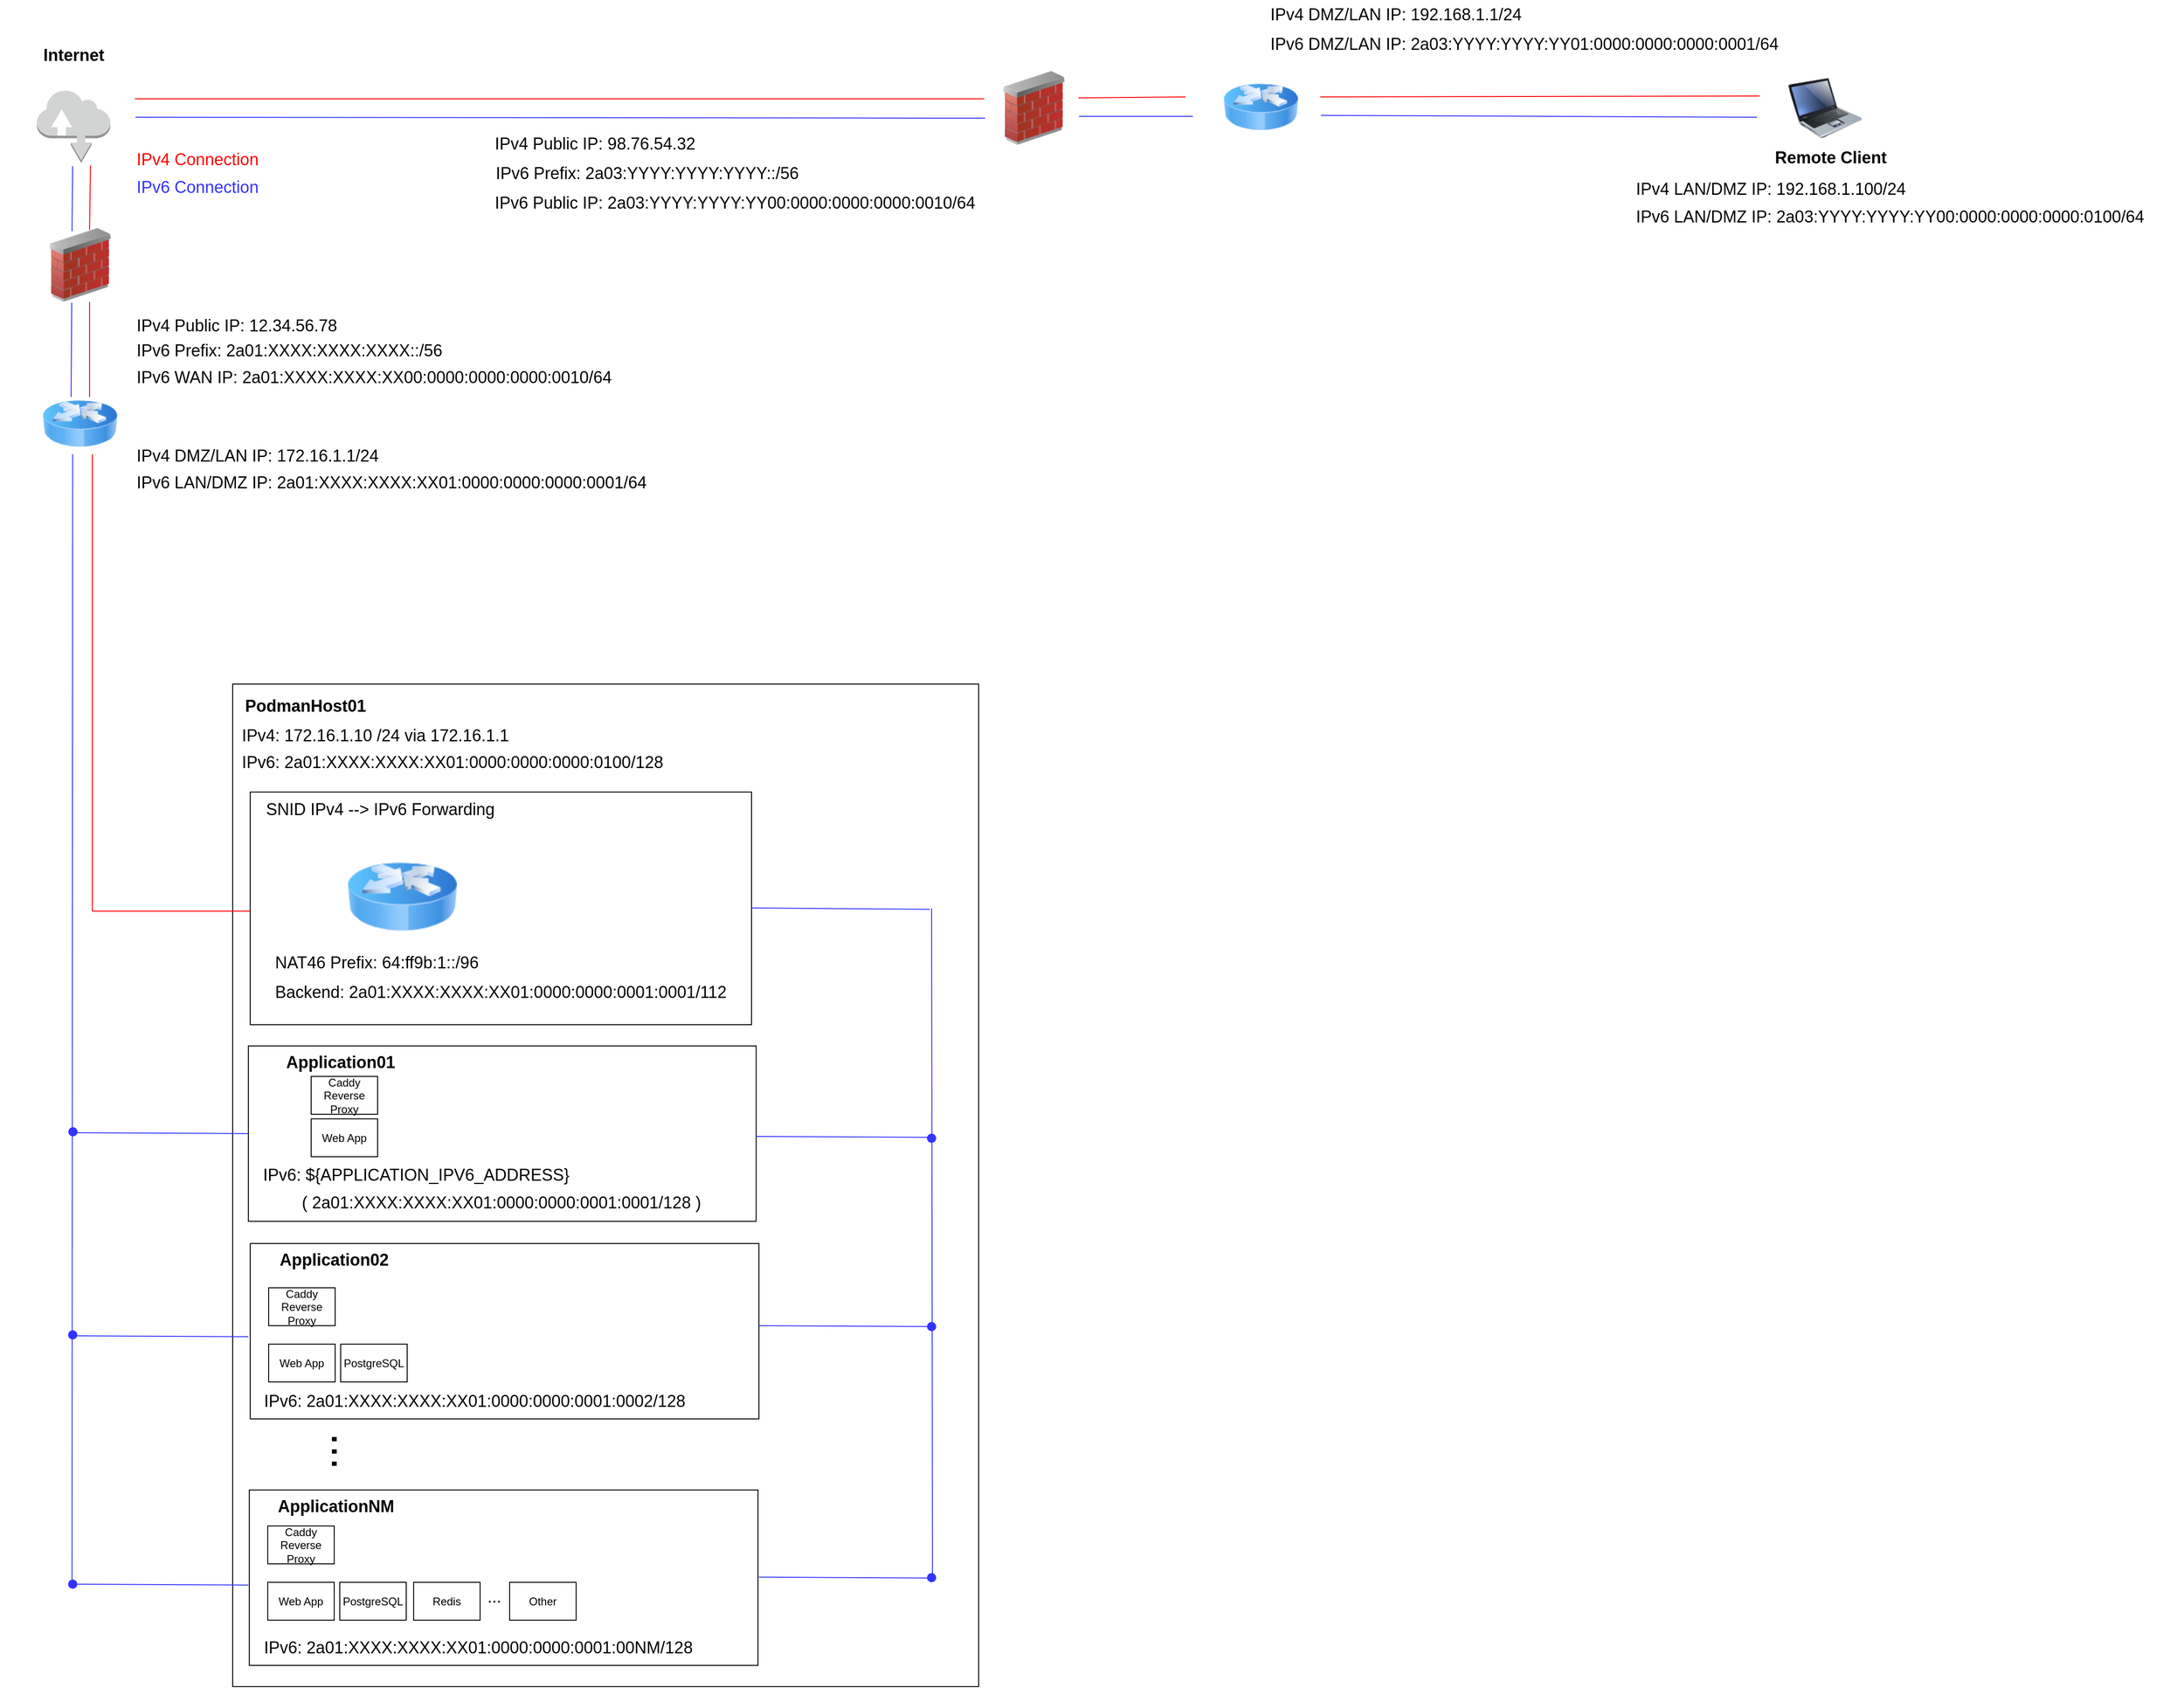 <mxfile version="24.1.0" type="device" pages="2">
  <diagram name="Overview" id="oKqNL2IKdhE9CAWH1NSY">
    <mxGraphModel dx="5150" dy="3755" grid="1" gridSize="10" guides="1" tooltips="1" connect="1" arrows="1" fold="1" page="1" pageScale="1" pageWidth="1169" pageHeight="827" math="0" shadow="0">
      <root>
        <mxCell id="0" />
        <mxCell id="1" parent="0" />
        <mxCell id="ukD8bkUh3ZVpIychYJzi-6" value="" style="rounded=0;whiteSpace=wrap;html=1;" parent="1" vertex="1">
          <mxGeometry x="632" y="-6" width="808" height="1086" as="geometry" />
        </mxCell>
        <mxCell id="ukD8bkUh3ZVpIychYJzi-1" value="" style="rounded=0;whiteSpace=wrap;html=1;" parent="1" vertex="1">
          <mxGeometry x="651" y="600" width="551" height="190" as="geometry" />
        </mxCell>
        <mxCell id="ukD8bkUh3ZVpIychYJzi-2" value="" style="rounded=0;whiteSpace=wrap;html=1;" parent="1" vertex="1">
          <mxGeometry x="649" y="386" width="550" height="190" as="geometry" />
        </mxCell>
        <mxCell id="ukD8bkUh3ZVpIychYJzi-3" value="" style="rounded=0;whiteSpace=wrap;html=1;" parent="1" vertex="1">
          <mxGeometry x="650" y="867" width="551" height="190" as="geometry" />
        </mxCell>
        <mxCell id="ukD8bkUh3ZVpIychYJzi-7" value="PodmanHost01" style="text;html=1;align=center;verticalAlign=middle;whiteSpace=wrap;rounded=0;fontSize=18;fontStyle=1" parent="1" vertex="1">
          <mxGeometry x="632" y="2" width="158" height="32" as="geometry" />
        </mxCell>
        <mxCell id="ukD8bkUh3ZVpIychYJzi-8" value="Application01" style="text;html=1;align=center;verticalAlign=middle;whiteSpace=wrap;rounded=0;fontSize=18;fontStyle=1" parent="1" vertex="1">
          <mxGeometry x="670" y="388" width="158" height="32" as="geometry" />
        </mxCell>
        <mxCell id="ukD8bkUh3ZVpIychYJzi-9" value="Application02" style="text;html=1;align=center;verticalAlign=middle;whiteSpace=wrap;rounded=0;fontSize=18;fontStyle=1" parent="1" vertex="1">
          <mxGeometry x="663" y="602" width="158" height="32" as="geometry" />
        </mxCell>
        <mxCell id="ukD8bkUh3ZVpIychYJzi-10" value="ApplicationNM" style="text;html=1;align=center;verticalAlign=middle;whiteSpace=wrap;rounded=0;fontSize=18;fontStyle=1" parent="1" vertex="1">
          <mxGeometry x="665" y="869" width="158" height="32" as="geometry" />
        </mxCell>
        <mxCell id="ukD8bkUh3ZVpIychYJzi-11" value="Caddy Reverse Proxy" style="rounded=0;whiteSpace=wrap;html=1;" parent="1" vertex="1">
          <mxGeometry x="717" y="419" width="72" height="41" as="geometry" />
        </mxCell>
        <mxCell id="ukD8bkUh3ZVpIychYJzi-12" value="Web App" style="rounded=0;whiteSpace=wrap;html=1;" parent="1" vertex="1">
          <mxGeometry x="717" y="465" width="72" height="41" as="geometry" />
        </mxCell>
        <mxCell id="ukD8bkUh3ZVpIychYJzi-13" value="Caddy Reverse Proxy" style="rounded=0;whiteSpace=wrap;html=1;" parent="1" vertex="1">
          <mxGeometry x="671" y="648" width="72" height="41" as="geometry" />
        </mxCell>
        <mxCell id="ukD8bkUh3ZVpIychYJzi-14" value="Web App" style="rounded=0;whiteSpace=wrap;html=1;" parent="1" vertex="1">
          <mxGeometry x="671" y="709" width="72" height="41" as="geometry" />
        </mxCell>
        <mxCell id="ukD8bkUh3ZVpIychYJzi-15" value="PostgreSQL" style="rounded=0;whiteSpace=wrap;html=1;" parent="1" vertex="1">
          <mxGeometry x="749" y="709" width="72" height="41" as="geometry" />
        </mxCell>
        <mxCell id="ukD8bkUh3ZVpIychYJzi-19" value="" style="rounded=0;whiteSpace=wrap;html=1;" parent="1" vertex="1">
          <mxGeometry x="651" y="111" width="543" height="252" as="geometry" />
        </mxCell>
        <mxCell id="ukD8bkUh3ZVpIychYJzi-18" value="" style="image;html=1;image=img/lib/clip_art/networking/Router_Icon_128x128.png" parent="1" vertex="1">
          <mxGeometry x="756" y="169" width="119" height="111" as="geometry" />
        </mxCell>
        <mxCell id="ukD8bkUh3ZVpIychYJzi-20" value="SNID IPv4 --&amp;gt; IPv6 Forwarding" style="text;html=1;align=center;verticalAlign=middle;whiteSpace=wrap;rounded=0;fontSize=18;" parent="1" vertex="1">
          <mxGeometry x="652" y="115" width="280" height="30" as="geometry" />
        </mxCell>
        <mxCell id="ukD8bkUh3ZVpIychYJzi-21" value="IPv4: 172.16.1.10 /24 via 172.16.1.1" style="text;html=1;align=left;verticalAlign=middle;whiteSpace=wrap;rounded=0;fontSize=18;fontStyle=0" parent="1" vertex="1">
          <mxGeometry x="640" y="34" width="473" height="32" as="geometry" />
        </mxCell>
        <mxCell id="ukD8bkUh3ZVpIychYJzi-22" value="IPv4 Public IP: 12.34.56.78" style="text;html=1;align=left;verticalAlign=middle;whiteSpace=wrap;rounded=0;fontSize=18;fontStyle=0" parent="1" vertex="1">
          <mxGeometry x="526" y="-410" width="383" height="32" as="geometry" />
        </mxCell>
        <mxCell id="ukD8bkUh3ZVpIychYJzi-23" value="" style="image;html=1;image=img/lib/clip_art/networking/Router_Icon_128x128.png" parent="1" vertex="1">
          <mxGeometry x="426" y="-328" width="81" height="80" as="geometry" />
        </mxCell>
        <mxCell id="ukD8bkUh3ZVpIychYJzi-24" value="" style="outlineConnect=0;dashed=0;verticalLabelPosition=bottom;verticalAlign=top;align=center;html=1;shape=mxgraph.aws3.internet;fillColor=#D2D3D3;gradientColor=none;" parent="1" vertex="1">
          <mxGeometry x="420" y="-650" width="79.5" height="79.5" as="geometry" />
        </mxCell>
        <mxCell id="ukD8bkUh3ZVpIychYJzi-28" value="" style="endArrow=none;html=1;rounded=0;entryX=0.5;entryY=0;entryDx=0;entryDy=0;exitX=0.6;exitY=1;exitDx=0;exitDy=0;exitPerimeter=0;strokeColor=#3333FF;" parent="1" edge="1">
          <mxGeometry width="50" height="50" relative="1" as="geometry">
            <mxPoint x="458.7" y="-567" as="sourcePoint" />
            <mxPoint x="458" y="-496.5" as="targetPoint" />
          </mxGeometry>
        </mxCell>
        <mxCell id="ukD8bkUh3ZVpIychYJzi-29" value="IPv4 DMZ/LAN IP: 172.16.1.1/24" style="text;html=1;align=left;verticalAlign=middle;whiteSpace=wrap;rounded=0;fontSize=18;fontStyle=0" parent="1" vertex="1">
          <mxGeometry x="526" y="-269" width="383" height="32" as="geometry" />
        </mxCell>
        <mxCell id="ukD8bkUh3ZVpIychYJzi-30" value="IPv6: 2a01:XXXX:XXXX:XX01:0000:0000:0000:0100/128" style="text;html=1;align=left;verticalAlign=middle;whiteSpace=wrap;rounded=0;fontSize=18;fontStyle=0" parent="1" vertex="1">
          <mxGeometry x="640" y="63" width="473" height="32" as="geometry" />
        </mxCell>
        <mxCell id="ukD8bkUh3ZVpIychYJzi-31" value="IPv6 LAN/DMZ IP: 2a01:XXXX:XXXX:XX01:0000:0000:0000:0001/64" style="text;html=1;align=left;verticalAlign=middle;whiteSpace=wrap;rounded=0;fontSize=18;fontStyle=0" parent="1" vertex="1">
          <mxGeometry x="526" y="-240" width="574" height="32" as="geometry" />
        </mxCell>
        <mxCell id="ukD8bkUh3ZVpIychYJzi-32" value="" style="image;html=1;image=img/lib/clip_art/networking/Firewall_02_128x128.png" parent="1" vertex="1">
          <mxGeometry x="427" y="-500" width="80" height="80" as="geometry" />
        </mxCell>
        <mxCell id="ukD8bkUh3ZVpIychYJzi-33" value="IPv6 Prefix: 2a01:XXXX:XXXX:XXXX::/56" style="text;html=1;align=left;verticalAlign=middle;whiteSpace=wrap;rounded=0;fontSize=18;fontStyle=0" parent="1" vertex="1">
          <mxGeometry x="526" y="-383" width="383" height="32" as="geometry" />
        </mxCell>
        <mxCell id="ukD8bkUh3ZVpIychYJzi-34" value="IPv6 WAN IP: 2a01:XXXX:XXXX:XX00:0000:0000:0000:0010/64" style="text;html=1;align=left;verticalAlign=middle;whiteSpace=wrap;rounded=0;fontSize=18;fontStyle=0" parent="1" vertex="1">
          <mxGeometry x="526" y="-354" width="594" height="32" as="geometry" />
        </mxCell>
        <mxCell id="ukD8bkUh3ZVpIychYJzi-35" value="&amp;nbsp;( 2a01:XXXX:XXXX:XX01:0000:0000:0001:0001/128 )" style="text;html=1;align=left;verticalAlign=middle;whiteSpace=wrap;rounded=0;fontSize=18;fontStyle=0" parent="1" vertex="1">
          <mxGeometry x="700" y="540" width="473" height="32" as="geometry" />
        </mxCell>
        <mxCell id="ukD8bkUh3ZVpIychYJzi-56" value="..." style="text;html=1;align=center;verticalAlign=middle;whiteSpace=wrap;rounded=0;fontSize=48;direction=south;rotation=90;" parent="1" vertex="1">
          <mxGeometry x="756" y="795" height="60" as="geometry" />
        </mxCell>
        <mxCell id="ukD8bkUh3ZVpIychYJzi-57" value="IPv6: 2a01:XXXX:XXXX:XX01:0000:0000:0001:0002/128" style="text;html=1;align=left;verticalAlign=middle;whiteSpace=wrap;rounded=0;fontSize=18;fontStyle=0" parent="1" vertex="1">
          <mxGeometry x="664" y="755" width="473" height="32" as="geometry" />
        </mxCell>
        <mxCell id="ukD8bkUh3ZVpIychYJzi-58" value="IPv6: 2a01:XXXX:XXXX:XX01:0000:0000:0001:00NM/128" style="text;html=1;align=left;verticalAlign=middle;whiteSpace=wrap;rounded=0;fontSize=18;fontStyle=0" parent="1" vertex="1">
          <mxGeometry x="664" y="1022" width="473" height="32" as="geometry" />
        </mxCell>
        <mxCell id="LBH49fOION36RNThnHYK-1" value="Caddy Reverse Proxy" style="rounded=0;whiteSpace=wrap;html=1;" parent="1" vertex="1">
          <mxGeometry x="670" y="906" width="72" height="41" as="geometry" />
        </mxCell>
        <mxCell id="LBH49fOION36RNThnHYK-2" value="Web App" style="rounded=0;whiteSpace=wrap;html=1;" parent="1" vertex="1">
          <mxGeometry x="670" y="967" width="72" height="41" as="geometry" />
        </mxCell>
        <mxCell id="LBH49fOION36RNThnHYK-3" value="PostgreSQL" style="rounded=0;whiteSpace=wrap;html=1;" parent="1" vertex="1">
          <mxGeometry x="748" y="967" width="72" height="41" as="geometry" />
        </mxCell>
        <mxCell id="LBH49fOION36RNThnHYK-4" value="Redis" style="rounded=0;whiteSpace=wrap;html=1;" parent="1" vertex="1">
          <mxGeometry x="828" y="967" width="72" height="41" as="geometry" />
        </mxCell>
        <mxCell id="LBH49fOION36RNThnHYK-5" value="Other" style="rounded=0;whiteSpace=wrap;html=1;" parent="1" vertex="1">
          <mxGeometry x="932" y="967" width="72" height="41" as="geometry" />
        </mxCell>
        <mxCell id="LBH49fOION36RNThnHYK-6" value="..." style="text;html=1;align=left;verticalAlign=middle;whiteSpace=wrap;rounded=0;fontSize=18;fontStyle=0" parent="1" vertex="1">
          <mxGeometry x="906" y="967" width="28" height="32" as="geometry" />
        </mxCell>
        <mxCell id="LBH49fOION36RNThnHYK-7" value="NAT46 Prefix:&amp;nbsp;64:ff9b:1::/96" style="text;html=1;align=left;verticalAlign=middle;whiteSpace=wrap;rounded=0;fontSize=18;fontStyle=0" parent="1" vertex="1">
          <mxGeometry x="676" y="280" width="232" height="32" as="geometry" />
        </mxCell>
        <mxCell id="LBH49fOION36RNThnHYK-8" value="Backend:&amp;nbsp;2a01:XXXX:XXXX:XX01:0000:0000:0001:0001/112" style="text;html=1;align=left;verticalAlign=middle;whiteSpace=wrap;rounded=0;fontSize=18;fontStyle=0" parent="1" vertex="1">
          <mxGeometry x="676" y="312" width="232" height="32" as="geometry" />
        </mxCell>
        <mxCell id="LBH49fOION36RNThnHYK-10" value="IPv4 Connection" style="text;html=1;align=left;verticalAlign=middle;whiteSpace=wrap;rounded=0;fontSize=18;fontStyle=0;fontColor=#FF0000;" parent="1" vertex="1">
          <mxGeometry x="526" y="-590" width="383" height="32" as="geometry" />
        </mxCell>
        <mxCell id="LBH49fOION36RNThnHYK-11" value="IPv6 Connection" style="text;html=1;align=left;verticalAlign=middle;whiteSpace=wrap;rounded=0;fontSize=18;fontStyle=0;fontColor=#3333FF;" parent="1" vertex="1">
          <mxGeometry x="526" y="-560" width="383" height="32" as="geometry" />
        </mxCell>
        <mxCell id="LBH49fOION36RNThnHYK-12" value="" style="endArrow=none;html=1;rounded=0;entryX=0.5;entryY=0;entryDx=0;entryDy=0;exitX=0.6;exitY=1;exitDx=0;exitDy=0;exitPerimeter=0;strokeColor=#FF0000;" parent="1" edge="1">
          <mxGeometry width="50" height="50" relative="1" as="geometry">
            <mxPoint x="478" y="-568" as="sourcePoint" />
            <mxPoint x="477" y="-498" as="targetPoint" />
          </mxGeometry>
        </mxCell>
        <mxCell id="LBH49fOION36RNThnHYK-13" value="" style="endArrow=none;html=1;rounded=0;exitX=0.6;exitY=1;exitDx=0;exitDy=0;exitPerimeter=0;strokeColor=#3333FF;" parent="1" edge="1">
          <mxGeometry width="50" height="50" relative="1" as="geometry">
            <mxPoint x="457.7" y="-419" as="sourcePoint" />
            <mxPoint x="457" y="-317" as="targetPoint" />
          </mxGeometry>
        </mxCell>
        <mxCell id="LBH49fOION36RNThnHYK-14" value="" style="endArrow=none;html=1;rounded=0;exitX=0.6;exitY=1;exitDx=0;exitDy=0;exitPerimeter=0;strokeColor=#FF0000;" parent="1" edge="1">
          <mxGeometry width="50" height="50" relative="1" as="geometry">
            <mxPoint x="477" y="-420" as="sourcePoint" />
            <mxPoint x="477" y="-317" as="targetPoint" />
          </mxGeometry>
        </mxCell>
        <mxCell id="LBH49fOION36RNThnHYK-15" value="" style="endArrow=none;html=1;rounded=0;exitX=0.6;exitY=1;exitDx=0;exitDy=0;exitPerimeter=0;strokeColor=#3333FF;" parent="1" edge="1">
          <mxGeometry width="50" height="50" relative="1" as="geometry">
            <mxPoint x="458.7" y="-255" as="sourcePoint" />
            <mxPoint x="458" y="970" as="targetPoint" />
          </mxGeometry>
        </mxCell>
        <mxCell id="soPqu_y1jMZuwhRrMYeZ-2" value="" style="endArrow=none;html=1;rounded=0;exitX=0.6;exitY=1;exitDx=0;exitDy=0;exitPerimeter=0;strokeColor=#FF0000;" parent="1" edge="1">
          <mxGeometry width="50" height="50" relative="1" as="geometry">
            <mxPoint x="480" y="-255" as="sourcePoint" />
            <mxPoint x="480" y="240" as="targetPoint" />
          </mxGeometry>
        </mxCell>
        <mxCell id="soPqu_y1jMZuwhRrMYeZ-3" value="" style="endArrow=none;html=1;rounded=0;strokeColor=#3333FF;entryX=0;entryY=0.5;entryDx=0;entryDy=0;" parent="1" target="ukD8bkUh3ZVpIychYJzi-2" edge="1">
          <mxGeometry width="50" height="50" relative="1" as="geometry">
            <mxPoint x="460" y="480" as="sourcePoint" />
            <mxPoint x="583.7" y="486" as="targetPoint" />
          </mxGeometry>
        </mxCell>
        <mxCell id="soPqu_y1jMZuwhRrMYeZ-4" value="" style="endArrow=none;html=1;rounded=0;strokeColor=#3333FF;entryX=0;entryY=0.5;entryDx=0;entryDy=0;" parent="1" edge="1">
          <mxGeometry width="50" height="50" relative="1" as="geometry">
            <mxPoint x="460" y="700" as="sourcePoint" />
            <mxPoint x="649" y="701" as="targetPoint" />
          </mxGeometry>
        </mxCell>
        <mxCell id="soPqu_y1jMZuwhRrMYeZ-5" value="" style="endArrow=none;html=1;rounded=0;strokeColor=#3333FF;entryX=0;entryY=0.5;entryDx=0;entryDy=0;" parent="1" edge="1">
          <mxGeometry width="50" height="50" relative="1" as="geometry">
            <mxPoint x="460" y="969" as="sourcePoint" />
            <mxPoint x="649" y="970" as="targetPoint" />
          </mxGeometry>
        </mxCell>
        <mxCell id="soPqu_y1jMZuwhRrMYeZ-6" value="" style="ellipse;whiteSpace=wrap;html=1;aspect=fixed;fillColor=#3333FF;strokeColor=none;" parent="1" vertex="1">
          <mxGeometry x="453.75" y="964" width="10" height="10" as="geometry" />
        </mxCell>
        <mxCell id="soPqu_y1jMZuwhRrMYeZ-7" value="" style="ellipse;whiteSpace=wrap;html=1;aspect=fixed;fillColor=#3333FF;strokeColor=none;" parent="1" vertex="1">
          <mxGeometry x="453.75" y="694" width="10" height="10" as="geometry" />
        </mxCell>
        <mxCell id="soPqu_y1jMZuwhRrMYeZ-8" value="" style="ellipse;whiteSpace=wrap;html=1;aspect=fixed;fillColor=#3333FF;strokeColor=none;" parent="1" vertex="1">
          <mxGeometry x="454" y="474" width="10" height="10" as="geometry" />
        </mxCell>
        <mxCell id="soPqu_y1jMZuwhRrMYeZ-10" value="" style="endArrow=none;html=1;rounded=0;strokeColor=#FF0000;entryX=0;entryY=0.5;entryDx=0;entryDy=0;" parent="1" edge="1">
          <mxGeometry width="50" height="50" relative="1" as="geometry">
            <mxPoint x="480" y="240" as="sourcePoint" />
            <mxPoint x="651" y="240" as="targetPoint" />
          </mxGeometry>
        </mxCell>
        <mxCell id="soPqu_y1jMZuwhRrMYeZ-11" value="" style="endArrow=none;html=1;rounded=0;strokeColor=#3333FF;" parent="1" edge="1">
          <mxGeometry width="50" height="50" relative="1" as="geometry">
            <mxPoint x="1194" y="236.5" as="sourcePoint" />
            <mxPoint x="1387" y="238" as="targetPoint" />
          </mxGeometry>
        </mxCell>
        <mxCell id="soPqu_y1jMZuwhRrMYeZ-12" value="" style="endArrow=none;html=1;rounded=0;strokeColor=#3333FF;entryX=0;entryY=0.5;entryDx=0;entryDy=0;" parent="1" edge="1">
          <mxGeometry width="50" height="50" relative="1" as="geometry">
            <mxPoint x="1199" y="484" as="sourcePoint" />
            <mxPoint x="1388" y="485" as="targetPoint" />
          </mxGeometry>
        </mxCell>
        <mxCell id="soPqu_y1jMZuwhRrMYeZ-13" value="" style="endArrow=none;html=1;rounded=0;strokeColor=#3333FF;entryX=0;entryY=0.5;entryDx=0;entryDy=0;" parent="1" edge="1">
          <mxGeometry width="50" height="50" relative="1" as="geometry">
            <mxPoint x="1202" y="689" as="sourcePoint" />
            <mxPoint x="1391" y="690" as="targetPoint" />
          </mxGeometry>
        </mxCell>
        <mxCell id="soPqu_y1jMZuwhRrMYeZ-14" value="" style="endArrow=none;html=1;rounded=0;strokeColor=#3333FF;entryX=0;entryY=0.5;entryDx=0;entryDy=0;" parent="1" edge="1">
          <mxGeometry width="50" height="50" relative="1" as="geometry">
            <mxPoint x="1202" y="961.41" as="sourcePoint" />
            <mxPoint x="1391" y="962.41" as="targetPoint" />
          </mxGeometry>
        </mxCell>
        <mxCell id="soPqu_y1jMZuwhRrMYeZ-15" value="" style="endArrow=none;html=1;rounded=0;strokeColor=#3333FF;" parent="1" edge="1">
          <mxGeometry width="50" height="50" relative="1" as="geometry">
            <mxPoint x="1389" y="237" as="sourcePoint" />
            <mxPoint x="1390" y="964" as="targetPoint" />
          </mxGeometry>
        </mxCell>
        <mxCell id="soPqu_y1jMZuwhRrMYeZ-16" value="" style="ellipse;whiteSpace=wrap;html=1;aspect=fixed;fillColor=#3333FF;strokeColor=none;" parent="1" vertex="1">
          <mxGeometry x="1384" y="481" width="10" height="10" as="geometry" />
        </mxCell>
        <mxCell id="soPqu_y1jMZuwhRrMYeZ-17" value="" style="ellipse;whiteSpace=wrap;html=1;aspect=fixed;fillColor=#3333FF;strokeColor=none;" parent="1" vertex="1">
          <mxGeometry x="1384" y="685" width="10" height="10" as="geometry" />
        </mxCell>
        <mxCell id="soPqu_y1jMZuwhRrMYeZ-18" value="" style="ellipse;whiteSpace=wrap;html=1;aspect=fixed;fillColor=#3333FF;strokeColor=none;" parent="1" vertex="1">
          <mxGeometry x="1384" y="957" width="10" height="10" as="geometry" />
        </mxCell>
        <mxCell id="soPqu_y1jMZuwhRrMYeZ-20" value="" style="endArrow=none;html=1;rounded=0;exitX=0.6;exitY=1;exitDx=0;exitDy=0;exitPerimeter=0;strokeColor=#3333FF;" parent="1" edge="1">
          <mxGeometry width="50" height="50" relative="1" as="geometry">
            <mxPoint x="526.7" y="-620" as="sourcePoint" />
            <mxPoint x="1447" y="-619" as="targetPoint" />
          </mxGeometry>
        </mxCell>
        <mxCell id="soPqu_y1jMZuwhRrMYeZ-21" value="" style="image;html=1;image=img/lib/clip_art/computers/Laptop_128x128.png" parent="1" vertex="1">
          <mxGeometry x="2317" y="-670" width="80" height="80" as="geometry" />
        </mxCell>
        <mxCell id="soPqu_y1jMZuwhRrMYeZ-22" value="" style="image;html=1;image=img/lib/clip_art/networking/Firewall_02_128x128.png" parent="1" vertex="1">
          <mxGeometry x="1460" y="-670" width="80" height="80" as="geometry" />
        </mxCell>
        <mxCell id="soPqu_y1jMZuwhRrMYeZ-23" value="" style="endArrow=none;html=1;rounded=0;entryX=0.5;entryY=0;entryDx=0;entryDy=0;strokeColor=#FF0000;" parent="1" edge="1">
          <mxGeometry width="50" height="50" relative="1" as="geometry">
            <mxPoint x="1446" y="-640" as="sourcePoint" />
            <mxPoint x="526" y="-640" as="targetPoint" />
          </mxGeometry>
        </mxCell>
        <mxCell id="soPqu_y1jMZuwhRrMYeZ-24" value="" style="endArrow=none;html=1;rounded=0;exitX=0.6;exitY=1;exitDx=0;exitDy=0;exitPerimeter=0;strokeColor=#3333FF;" parent="1" edge="1">
          <mxGeometry width="50" height="50" relative="1" as="geometry">
            <mxPoint x="1548.7" y="-621" as="sourcePoint" />
            <mxPoint x="1672" y="-621" as="targetPoint" />
          </mxGeometry>
        </mxCell>
        <mxCell id="soPqu_y1jMZuwhRrMYeZ-25" value="" style="endArrow=none;html=1;rounded=0;entryX=0.5;entryY=0;entryDx=0;entryDy=0;strokeColor=#FF0000;" parent="1" edge="1">
          <mxGeometry width="50" height="50" relative="1" as="geometry">
            <mxPoint x="1664" y="-642" as="sourcePoint" />
            <mxPoint x="1548" y="-641" as="targetPoint" />
          </mxGeometry>
        </mxCell>
        <mxCell id="soPqu_y1jMZuwhRrMYeZ-26" value="" style="image;html=1;image=img/lib/clip_art/networking/Router_Icon_128x128.png" parent="1" vertex="1">
          <mxGeometry x="1705" y="-671" width="81" height="80" as="geometry" />
        </mxCell>
        <mxCell id="soPqu_y1jMZuwhRrMYeZ-27" value="" style="endArrow=none;html=1;rounded=0;exitX=0.6;exitY=1;exitDx=0;exitDy=0;exitPerimeter=0;strokeColor=#3333FF;" parent="1" edge="1">
          <mxGeometry width="50" height="50" relative="1" as="geometry">
            <mxPoint x="1810.7" y="-622" as="sourcePoint" />
            <mxPoint x="2283" y="-620" as="targetPoint" />
          </mxGeometry>
        </mxCell>
        <mxCell id="soPqu_y1jMZuwhRrMYeZ-28" value="" style="endArrow=none;html=1;rounded=0;entryX=0.5;entryY=0;entryDx=0;entryDy=0;strokeColor=#FF0000;" parent="1" edge="1">
          <mxGeometry width="50" height="50" relative="1" as="geometry">
            <mxPoint x="2286" y="-643" as="sourcePoint" />
            <mxPoint x="1810" y="-642" as="targetPoint" />
          </mxGeometry>
        </mxCell>
        <mxCell id="soPqu_y1jMZuwhRrMYeZ-29" value="Remote Client" style="text;html=1;align=center;verticalAlign=middle;whiteSpace=wrap;rounded=0;fontSize=18;fontStyle=1" parent="1" vertex="1">
          <mxGeometry x="2284" y="-592" width="158" height="32" as="geometry" />
        </mxCell>
        <mxCell id="soPqu_y1jMZuwhRrMYeZ-30" value="IPv4 Public IP: 98.76.54.32" style="text;html=1;align=left;verticalAlign=middle;whiteSpace=wrap;rounded=0;fontSize=18;fontStyle=0" parent="1" vertex="1">
          <mxGeometry x="914" y="-607" width="383" height="32" as="geometry" />
        </mxCell>
        <mxCell id="soPqu_y1jMZuwhRrMYeZ-31" value="IPv6 Public IP: 2a03:YYYY:YYYY:YY00:0000:0000:0000:0010/64" style="text;html=1;align=left;verticalAlign=middle;whiteSpace=wrap;rounded=0;fontSize=18;fontStyle=0" parent="1" vertex="1">
          <mxGeometry x="914" y="-543" width="594" height="32" as="geometry" />
        </mxCell>
        <mxCell id="soPqu_y1jMZuwhRrMYeZ-32" value="IPv6 Prefix: 2a03:YYYY:YYYY:YYYY::/56" style="text;html=1;align=left;verticalAlign=middle;whiteSpace=wrap;rounded=0;fontSize=18;fontStyle=0" parent="1" vertex="1">
          <mxGeometry x="915" y="-575" width="383" height="32" as="geometry" />
        </mxCell>
        <mxCell id="soPqu_y1jMZuwhRrMYeZ-33" value="IPv6 LAN/DMZ IP: 2a03:YYYY:YYYY:YY00:0000:0000:0000:0100/64" style="text;html=1;align=left;verticalAlign=middle;whiteSpace=wrap;rounded=0;fontSize=18;fontStyle=0" parent="1" vertex="1">
          <mxGeometry x="2150" y="-528" width="594" height="32" as="geometry" />
        </mxCell>
        <mxCell id="soPqu_y1jMZuwhRrMYeZ-34" value="IPv4 DMZ/LAN IP: 192.168.1.1/24" style="text;html=1;align=left;verticalAlign=middle;whiteSpace=wrap;rounded=0;fontSize=18;fontStyle=0" parent="1" vertex="1">
          <mxGeometry x="1754" y="-747" width="383" height="32" as="geometry" />
        </mxCell>
        <mxCell id="soPqu_y1jMZuwhRrMYeZ-35" value="IPv6 DMZ/LAN IP: 2a03:YYYY:YYYY:YY01:0000:0000:0000:0001/64" style="text;html=1;align=left;verticalAlign=middle;whiteSpace=wrap;rounded=0;fontSize=18;fontStyle=0" parent="1" vertex="1">
          <mxGeometry x="1754" y="-715" width="594" height="32" as="geometry" />
        </mxCell>
        <mxCell id="soPqu_y1jMZuwhRrMYeZ-36" value="IPv4 LAN/DMZ IP: 192.168.1.100/24" style="text;html=1;align=left;verticalAlign=middle;whiteSpace=wrap;rounded=0;fontSize=18;fontStyle=0" parent="1" vertex="1">
          <mxGeometry x="2150" y="-558" width="594" height="32" as="geometry" />
        </mxCell>
        <mxCell id="soPqu_y1jMZuwhRrMYeZ-37" value="Internet" style="text;html=1;align=center;verticalAlign=middle;whiteSpace=wrap;rounded=0;fontSize=18;fontStyle=1" parent="1" vertex="1">
          <mxGeometry x="380.75" y="-703" width="158" height="32" as="geometry" />
        </mxCell>
        <mxCell id="Wu05s-RQ8ERPaBZJQj9o-1" value="IPv6: ${APPLICATION_IPV6_ADDRESS}" style="text;html=1;align=left;verticalAlign=middle;whiteSpace=wrap;rounded=0;fontSize=18;fontStyle=0" vertex="1" parent="1">
          <mxGeometry x="663" y="510" width="473" height="32" as="geometry" />
        </mxCell>
      </root>
    </mxGraphModel>
  </diagram>
  <diagram id="71EnvlJN92cDFXm1rF3T" name="Old">
    <mxGraphModel dx="883" dy="1168" grid="1" gridSize="10" guides="1" tooltips="1" connect="1" arrows="1" fold="1" page="1" pageScale="1" pageWidth="1169" pageHeight="827" math="0" shadow="0">
      <root>
        <mxCell id="0" />
        <mxCell id="1" parent="0" />
        <mxCell id="3cv7rj6ry_cM8r7PJR5P-1" value="" style="rounded=0;whiteSpace=wrap;html=1;" vertex="1" parent="1">
          <mxGeometry x="1553" y="50" width="820" height="869" as="geometry" />
        </mxCell>
        <mxCell id="3cv7rj6ry_cM8r7PJR5P-2" value="" style="rounded=0;whiteSpace=wrap;html=1;" vertex="1" parent="1">
          <mxGeometry x="1832" y="278" width="200" height="190" as="geometry" />
        </mxCell>
        <mxCell id="3cv7rj6ry_cM8r7PJR5P-3" value="" style="rounded=0;whiteSpace=wrap;html=1;" vertex="1" parent="1">
          <mxGeometry x="1583" y="278" width="200" height="190" as="geometry" />
        </mxCell>
        <mxCell id="3cv7rj6ry_cM8r7PJR5P-4" value="" style="rounded=0;whiteSpace=wrap;html=1;" vertex="1" parent="1">
          <mxGeometry x="2133" y="278" width="200" height="190" as="geometry" />
        </mxCell>
        <mxCell id="3cv7rj6ry_cM8r7PJR5P-5" value="..." style="text;html=1;align=center;verticalAlign=middle;whiteSpace=wrap;rounded=0;fontSize=48;" vertex="1" parent="1">
          <mxGeometry x="2048" y="357" width="60" as="geometry" />
        </mxCell>
        <mxCell id="3cv7rj6ry_cM8r7PJR5P-6" value="PodmanHost01" style="text;html=1;align=center;verticalAlign=middle;whiteSpace=wrap;rounded=0;fontSize=18;fontStyle=1" vertex="1" parent="1">
          <mxGeometry x="1553" y="58" width="158" height="32" as="geometry" />
        </mxCell>
        <mxCell id="3cv7rj6ry_cM8r7PJR5P-7" value="Application01" style="text;html=1;align=center;verticalAlign=middle;whiteSpace=wrap;rounded=0;fontSize=18;fontStyle=1" vertex="1" parent="1">
          <mxGeometry x="1604" y="280" width="158" height="32" as="geometry" />
        </mxCell>
        <mxCell id="3cv7rj6ry_cM8r7PJR5P-8" value="Application02" style="text;html=1;align=center;verticalAlign=middle;whiteSpace=wrap;rounded=0;fontSize=18;fontStyle=1" vertex="1" parent="1">
          <mxGeometry x="1844" y="280" width="158" height="32" as="geometry" />
        </mxCell>
        <mxCell id="3cv7rj6ry_cM8r7PJR5P-9" value="ApplicationNM" style="text;html=1;align=center;verticalAlign=middle;whiteSpace=wrap;rounded=0;fontSize=18;fontStyle=1" vertex="1" parent="1">
          <mxGeometry x="2153" y="280" width="158" height="32" as="geometry" />
        </mxCell>
        <mxCell id="3cv7rj6ry_cM8r7PJR5P-10" value="Caddy Reverse Proxy" style="rounded=0;whiteSpace=wrap;html=1;" vertex="1" parent="1">
          <mxGeometry x="1651" y="311" width="72" height="41" as="geometry" />
        </mxCell>
        <mxCell id="3cv7rj6ry_cM8r7PJR5P-11" value="Web App" style="rounded=0;whiteSpace=wrap;html=1;" vertex="1" parent="1">
          <mxGeometry x="1651" y="357" width="72" height="41" as="geometry" />
        </mxCell>
        <mxCell id="3cv7rj6ry_cM8r7PJR5P-12" value="Caddy Reverse Proxy" style="rounded=0;whiteSpace=wrap;html=1;" vertex="1" parent="1">
          <mxGeometry x="1852" y="326" width="72" height="41" as="geometry" />
        </mxCell>
        <mxCell id="3cv7rj6ry_cM8r7PJR5P-13" value="Web App" style="rounded=0;whiteSpace=wrap;html=1;" vertex="1" parent="1">
          <mxGeometry x="1852" y="387" width="72" height="41" as="geometry" />
        </mxCell>
        <mxCell id="3cv7rj6ry_cM8r7PJR5P-14" value="PostgreSQL" style="rounded=0;whiteSpace=wrap;html=1;" vertex="1" parent="1">
          <mxGeometry x="1930" y="387" width="72" height="41" as="geometry" />
        </mxCell>
        <mxCell id="3cv7rj6ry_cM8r7PJR5P-15" value="" style="rounded=0;whiteSpace=wrap;html=1;" vertex="1" parent="1">
          <mxGeometry x="2133" y="78" width="205" height="122" as="geometry" />
        </mxCell>
        <mxCell id="3cv7rj6ry_cM8r7PJR5P-16" value="" style="image;html=1;image=img/lib/clip_art/networking/Router_Icon_128x128.png" vertex="1" parent="1">
          <mxGeometry x="2193" y="98" width="81" height="80" as="geometry" />
        </mxCell>
        <mxCell id="3cv7rj6ry_cM8r7PJR5P-17" value="SNID IPv4 -&amp;gt; IPv6 Forwarding" style="text;html=1;align=center;verticalAlign=middle;whiteSpace=wrap;rounded=0;" vertex="1" parent="1">
          <mxGeometry x="2133" y="78" width="200" height="30" as="geometry" />
        </mxCell>
        <mxCell id="3cv7rj6ry_cM8r7PJR5P-18" value="IPv4: 172.16.1.10 /24 via 172.16.1.1" style="text;html=1;align=left;verticalAlign=middle;whiteSpace=wrap;rounded=0;fontSize=18;fontStyle=0" vertex="1" parent="1">
          <mxGeometry x="1561" y="90" width="473" height="32" as="geometry" />
        </mxCell>
        <mxCell id="3cv7rj6ry_cM8r7PJR5P-19" value="IPv6: 2a01:XXXX:XXXX:XX01:0000:0000:0000:0100/128" style="text;html=1;align=left;verticalAlign=middle;whiteSpace=wrap;rounded=0;fontSize=18;fontStyle=0" vertex="1" parent="1">
          <mxGeometry x="1561" y="119" width="473" height="32" as="geometry" />
        </mxCell>
        <mxCell id="3cv7rj6ry_cM8r7PJR5P-20" value="IPv6: 2a01:XXXX:XXXX:XX01:0000:0000:0001:0001/128" style="text;html=1;align=left;verticalAlign=middle;whiteSpace=wrap;rounded=0;fontSize=18;fontStyle=0" vertex="1" parent="1">
          <mxGeometry x="1583" y="416" width="473" height="32" as="geometry" />
        </mxCell>
      </root>
    </mxGraphModel>
  </diagram>
</mxfile>
